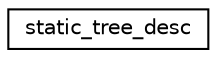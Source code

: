 digraph "Graphical Class Hierarchy"
{
  edge [fontname="Helvetica",fontsize="10",labelfontname="Helvetica",labelfontsize="10"];
  node [fontname="Helvetica",fontsize="10",shape=record];
  rankdir="LR";
  Node1 [label="static_tree_desc",height=0.2,width=0.4,color="black", fillcolor="white", style="filled",URL="$trees_8c.html#structstatic__tree__desc__s"];
}
